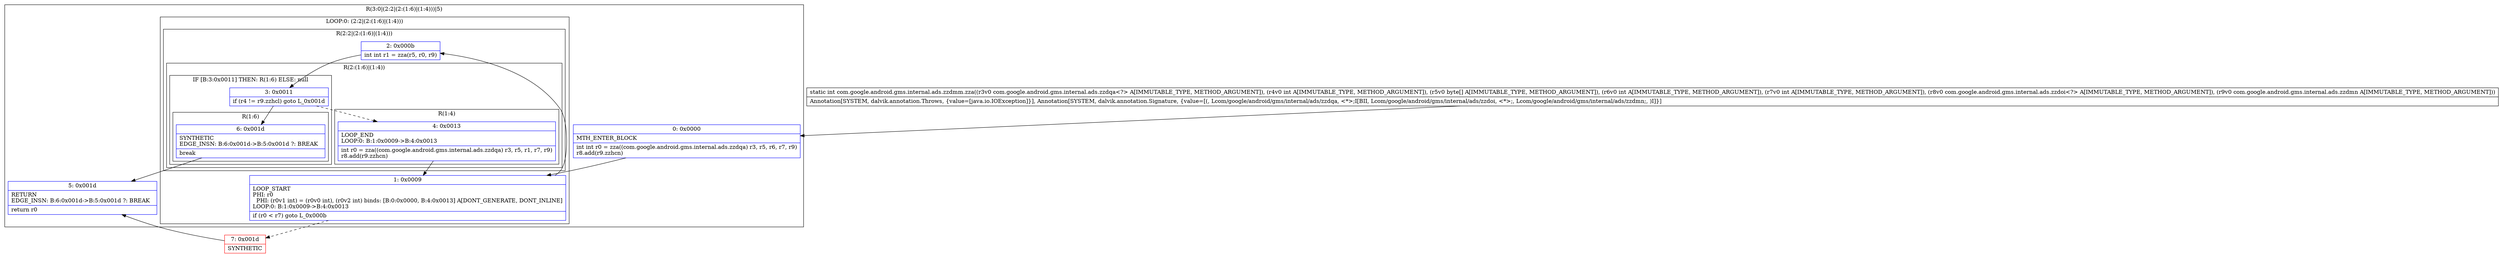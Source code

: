 digraph "CFG forcom.google.android.gms.internal.ads.zzdmm.zza(Lcom\/google\/android\/gms\/internal\/ads\/zzdqa;I[BIILcom\/google\/android\/gms\/internal\/ads\/zzdoi;Lcom\/google\/android\/gms\/internal\/ads\/zzdmn;)I" {
subgraph cluster_Region_660638665 {
label = "R(3:0|(2:2|(2:(1:6)|(1:4)))|5)";
node [shape=record,color=blue];
Node_0 [shape=record,label="{0\:\ 0x0000|MTH_ENTER_BLOCK\l|int int r0 = zza((com.google.android.gms.internal.ads.zzdqa) r3, r5, r6, r7, r9)\lr8.add(r9.zzhcn)\l}"];
subgraph cluster_LoopRegion_166016170 {
label = "LOOP:0: (2:2|(2:(1:6)|(1:4)))";
node [shape=record,color=blue];
Node_1 [shape=record,label="{1\:\ 0x0009|LOOP_START\lPHI: r0 \l  PHI: (r0v1 int) = (r0v0 int), (r0v2 int) binds: [B:0:0x0000, B:4:0x0013] A[DONT_GENERATE, DONT_INLINE]\lLOOP:0: B:1:0x0009\-\>B:4:0x0013\l|if (r0 \< r7) goto L_0x000b\l}"];
subgraph cluster_Region_566996247 {
label = "R(2:2|(2:(1:6)|(1:4)))";
node [shape=record,color=blue];
Node_2 [shape=record,label="{2\:\ 0x000b|int int r1 = zza(r5, r0, r9)\l}"];
subgraph cluster_Region_743229151 {
label = "R(2:(1:6)|(1:4))";
node [shape=record,color=blue];
subgraph cluster_IfRegion_784376529 {
label = "IF [B:3:0x0011] THEN: R(1:6) ELSE: null";
node [shape=record,color=blue];
Node_3 [shape=record,label="{3\:\ 0x0011|if (r4 != r9.zzhcl) goto L_0x001d\l}"];
subgraph cluster_Region_1600103185 {
label = "R(1:6)";
node [shape=record,color=blue];
Node_6 [shape=record,label="{6\:\ 0x001d|SYNTHETIC\lEDGE_INSN: B:6:0x001d\-\>B:5:0x001d ?: BREAK  \l|break\l}"];
}
}
subgraph cluster_Region_664519307 {
label = "R(1:4)";
node [shape=record,color=blue];
Node_4 [shape=record,label="{4\:\ 0x0013|LOOP_END\lLOOP:0: B:1:0x0009\-\>B:4:0x0013\l|int r0 = zza((com.google.android.gms.internal.ads.zzdqa) r3, r5, r1, r7, r9)\lr8.add(r9.zzhcn)\l}"];
}
}
}
}
Node_5 [shape=record,label="{5\:\ 0x001d|RETURN\lEDGE_INSN: B:6:0x001d\-\>B:5:0x001d ?: BREAK  \l|return r0\l}"];
}
Node_7 [shape=record,color=red,label="{7\:\ 0x001d|SYNTHETIC\l}"];
MethodNode[shape=record,label="{static int com.google.android.gms.internal.ads.zzdmm.zza((r3v0 com.google.android.gms.internal.ads.zzdqa\<?\> A[IMMUTABLE_TYPE, METHOD_ARGUMENT]), (r4v0 int A[IMMUTABLE_TYPE, METHOD_ARGUMENT]), (r5v0 byte[] A[IMMUTABLE_TYPE, METHOD_ARGUMENT]), (r6v0 int A[IMMUTABLE_TYPE, METHOD_ARGUMENT]), (r7v0 int A[IMMUTABLE_TYPE, METHOD_ARGUMENT]), (r8v0 com.google.android.gms.internal.ads.zzdoi\<?\> A[IMMUTABLE_TYPE, METHOD_ARGUMENT]), (r9v0 com.google.android.gms.internal.ads.zzdmn A[IMMUTABLE_TYPE, METHOD_ARGUMENT]))  | Annotation[SYSTEM, dalvik.annotation.Throws, \{value=[java.io.IOException]\}], Annotation[SYSTEM, dalvik.annotation.Signature, \{value=[(, Lcom\/google\/android\/gms\/internal\/ads\/zzdqa, \<*\>;I[BII, Lcom\/google\/android\/gms\/internal\/ads\/zzdoi, \<*\>;, Lcom\/google\/android\/gms\/internal\/ads\/zzdmn;, )I]\}]\l}"];
MethodNode -> Node_0;
Node_0 -> Node_1;
Node_1 -> Node_2;
Node_1 -> Node_7[style=dashed];
Node_2 -> Node_3;
Node_3 -> Node_4[style=dashed];
Node_3 -> Node_6;
Node_6 -> Node_5;
Node_4 -> Node_1;
Node_7 -> Node_5;
}


